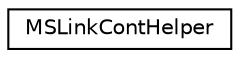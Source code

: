 digraph "Graphical Class Hierarchy"
{
  edge [fontname="Helvetica",fontsize="10",labelfontname="Helvetica",labelfontsize="10"];
  node [fontname="Helvetica",fontsize="10",shape=record];
  rankdir="LR";
  Node0 [label="MSLinkContHelper",height=0.2,width=0.4,color="black", fillcolor="white", style="filled",URL="$db/d2a/class_m_s_link_cont_helper.html"];
}
